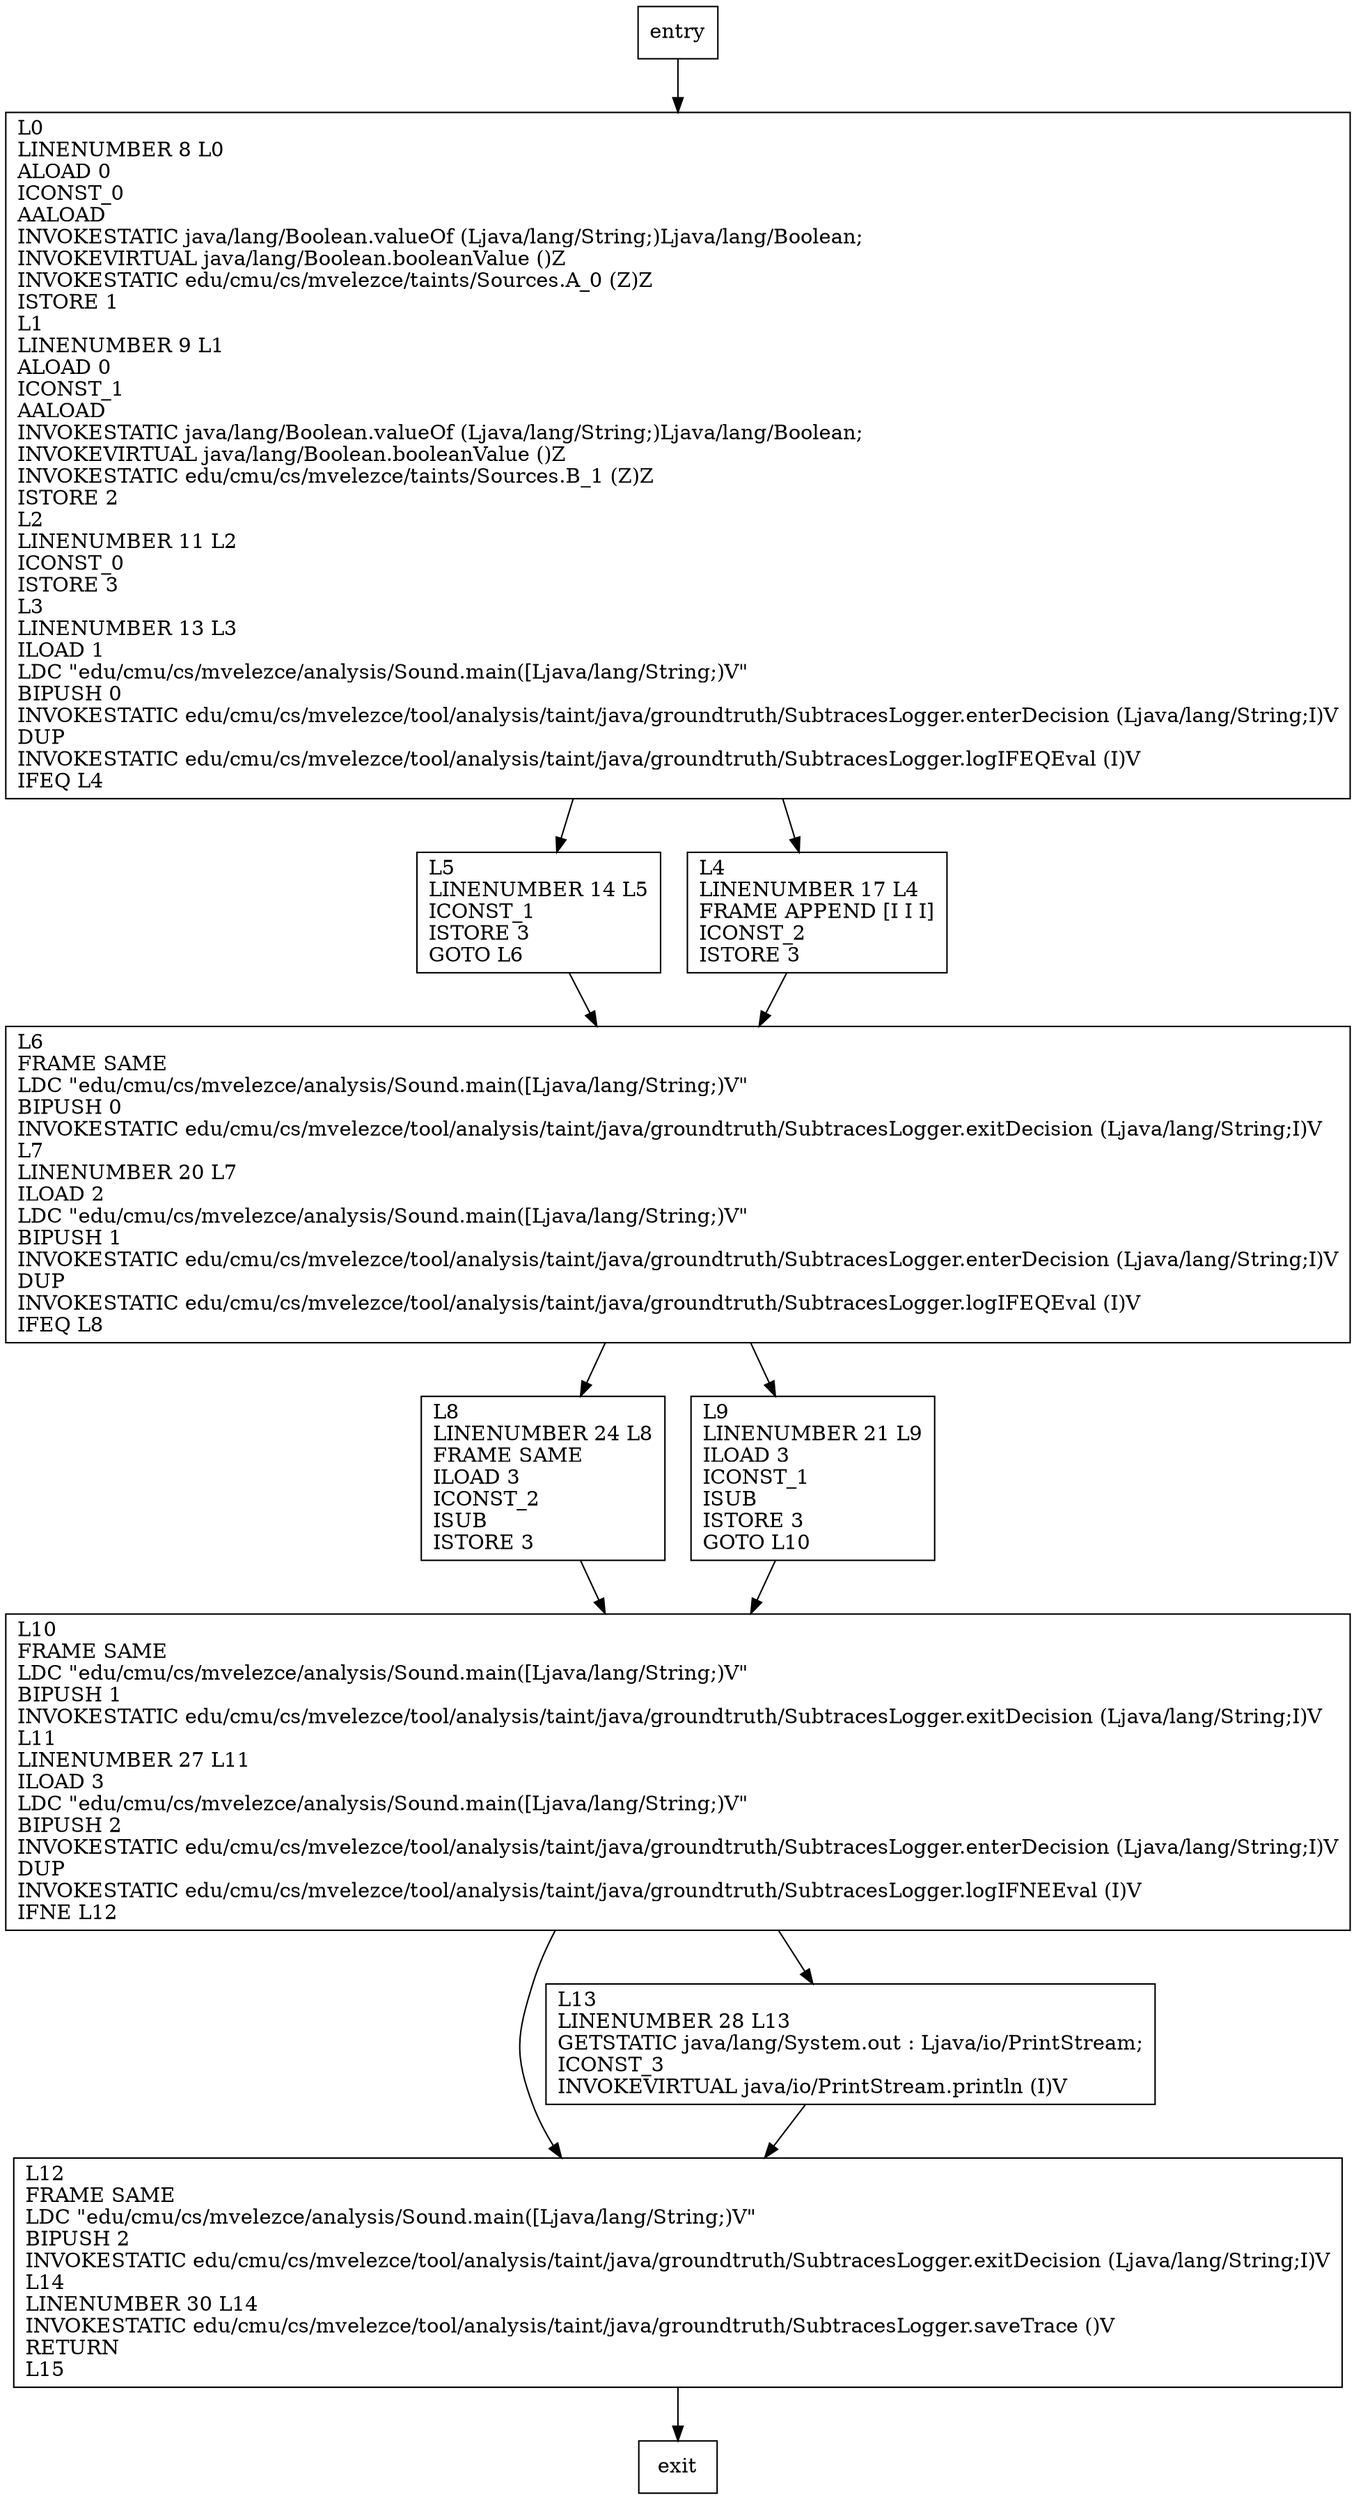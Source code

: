 digraph main {
node [shape=record];
1876848389 [label="L12\lFRAME SAME\lLDC \"edu/cmu/cs/mvelezce/analysis/Sound.main([Ljava/lang/String;)V\"\lBIPUSH 2\lINVOKESTATIC edu/cmu/cs/mvelezce/tool/analysis/taint/java/groundtruth/SubtracesLogger.exitDecision (Ljava/lang/String;I)V\lL14\lLINENUMBER 30 L14\lINVOKESTATIC edu/cmu/cs/mvelezce/tool/analysis/taint/java/groundtruth/SubtracesLogger.saveTrace ()V\lRETURN\lL15\l"];
1418129042 [label="L0\lLINENUMBER 8 L0\lALOAD 0\lICONST_0\lAALOAD\lINVOKESTATIC java/lang/Boolean.valueOf (Ljava/lang/String;)Ljava/lang/Boolean;\lINVOKEVIRTUAL java/lang/Boolean.booleanValue ()Z\lINVOKESTATIC edu/cmu/cs/mvelezce/taints/Sources.A_0 (Z)Z\lISTORE 1\lL1\lLINENUMBER 9 L1\lALOAD 0\lICONST_1\lAALOAD\lINVOKESTATIC java/lang/Boolean.valueOf (Ljava/lang/String;)Ljava/lang/Boolean;\lINVOKEVIRTUAL java/lang/Boolean.booleanValue ()Z\lINVOKESTATIC edu/cmu/cs/mvelezce/taints/Sources.B_1 (Z)Z\lISTORE 2\lL2\lLINENUMBER 11 L2\lICONST_0\lISTORE 3\lL3\lLINENUMBER 13 L3\lILOAD 1\lLDC \"edu/cmu/cs/mvelezce/analysis/Sound.main([Ljava/lang/String;)V\"\lBIPUSH 0\lINVOKESTATIC edu/cmu/cs/mvelezce/tool/analysis/taint/java/groundtruth/SubtracesLogger.enterDecision (Ljava/lang/String;I)V\lDUP\lINVOKESTATIC edu/cmu/cs/mvelezce/tool/analysis/taint/java/groundtruth/SubtracesLogger.logIFEQEval (I)V\lIFEQ L4\l"];
545394160 [label="L5\lLINENUMBER 14 L5\lICONST_1\lISTORE 3\lGOTO L6\l"];
1136705850 [label="L8\lLINENUMBER 24 L8\lFRAME SAME\lILOAD 3\lICONST_2\lISUB\lISTORE 3\l"];
1931327807 [label="L9\lLINENUMBER 21 L9\lILOAD 3\lICONST_1\lISUB\lISTORE 3\lGOTO L10\l"];
6788125 [label="L10\lFRAME SAME\lLDC \"edu/cmu/cs/mvelezce/analysis/Sound.main([Ljava/lang/String;)V\"\lBIPUSH 1\lINVOKESTATIC edu/cmu/cs/mvelezce/tool/analysis/taint/java/groundtruth/SubtracesLogger.exitDecision (Ljava/lang/String;I)V\lL11\lLINENUMBER 27 L11\lILOAD 3\lLDC \"edu/cmu/cs/mvelezce/analysis/Sound.main([Ljava/lang/String;)V\"\lBIPUSH 2\lINVOKESTATIC edu/cmu/cs/mvelezce/tool/analysis/taint/java/groundtruth/SubtracesLogger.enterDecision (Ljava/lang/String;I)V\lDUP\lINVOKESTATIC edu/cmu/cs/mvelezce/tool/analysis/taint/java/groundtruth/SubtracesLogger.logIFNEEval (I)V\lIFNE L12\l"];
542202332 [label="L6\lFRAME SAME\lLDC \"edu/cmu/cs/mvelezce/analysis/Sound.main([Ljava/lang/String;)V\"\lBIPUSH 0\lINVOKESTATIC edu/cmu/cs/mvelezce/tool/analysis/taint/java/groundtruth/SubtracesLogger.exitDecision (Ljava/lang/String;I)V\lL7\lLINENUMBER 20 L7\lILOAD 2\lLDC \"edu/cmu/cs/mvelezce/analysis/Sound.main([Ljava/lang/String;)V\"\lBIPUSH 1\lINVOKESTATIC edu/cmu/cs/mvelezce/tool/analysis/taint/java/groundtruth/SubtracesLogger.enterDecision (Ljava/lang/String;I)V\lDUP\lINVOKESTATIC edu/cmu/cs/mvelezce/tool/analysis/taint/java/groundtruth/SubtracesLogger.logIFEQEval (I)V\lIFEQ L8\l"];
10380027 [label="L4\lLINENUMBER 17 L4\lFRAME APPEND [I I I]\lICONST_2\lISTORE 3\l"];
718451316 [label="L13\lLINENUMBER 28 L13\lGETSTATIC java/lang/System.out : Ljava/io/PrintStream;\lICONST_3\lINVOKEVIRTUAL java/io/PrintStream.println (I)V\l"];
entry;
exit;
1876848389 -> exit;
entry -> 1418129042;
1418129042 -> 545394160;
1418129042 -> 10380027;
545394160 -> 542202332;
1136705850 -> 6788125;
1931327807 -> 6788125;
6788125 -> 1876848389;
6788125 -> 718451316;
542202332 -> 1136705850;
542202332 -> 1931327807;
10380027 -> 542202332;
718451316 -> 1876848389;
}
